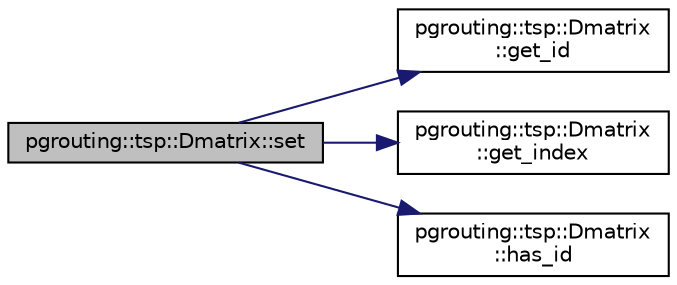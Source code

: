 digraph "pgrouting::tsp::Dmatrix::set"
{
  edge [fontname="Helvetica",fontsize="10",labelfontname="Helvetica",labelfontsize="10"];
  node [fontname="Helvetica",fontsize="10",shape=record];
  rankdir="LR";
  Node79 [label="pgrouting::tsp::Dmatrix::set",height=0.2,width=0.4,color="black", fillcolor="grey75", style="filled", fontcolor="black"];
  Node79 -> Node80 [color="midnightblue",fontsize="10",style="solid",fontname="Helvetica"];
  Node80 [label="pgrouting::tsp::Dmatrix\l::get_id",height=0.2,width=0.4,color="black", fillcolor="white", style="filled",URL="$classpgrouting_1_1tsp_1_1Dmatrix.html#a6ab28b03bce8234b17d021a88997937b",tooltip="idx -> original id "];
  Node79 -> Node81 [color="midnightblue",fontsize="10",style="solid",fontname="Helvetica"];
  Node81 [label="pgrouting::tsp::Dmatrix\l::get_index",height=0.2,width=0.4,color="black", fillcolor="white", style="filled",URL="$classpgrouting_1_1tsp_1_1Dmatrix.html#acd3455be4c2e72e6877163b3c317c063",tooltip="original id -> idx "];
  Node79 -> Node82 [color="midnightblue",fontsize="10",style="solid",fontname="Helvetica"];
  Node82 [label="pgrouting::tsp::Dmatrix\l::has_id",height=0.2,width=0.4,color="black", fillcolor="white", style="filled",URL="$classpgrouting_1_1tsp_1_1Dmatrix.html#a09895e26fdb2c72ce8acad8251a69123",tooltip="original id -> true "];
}
